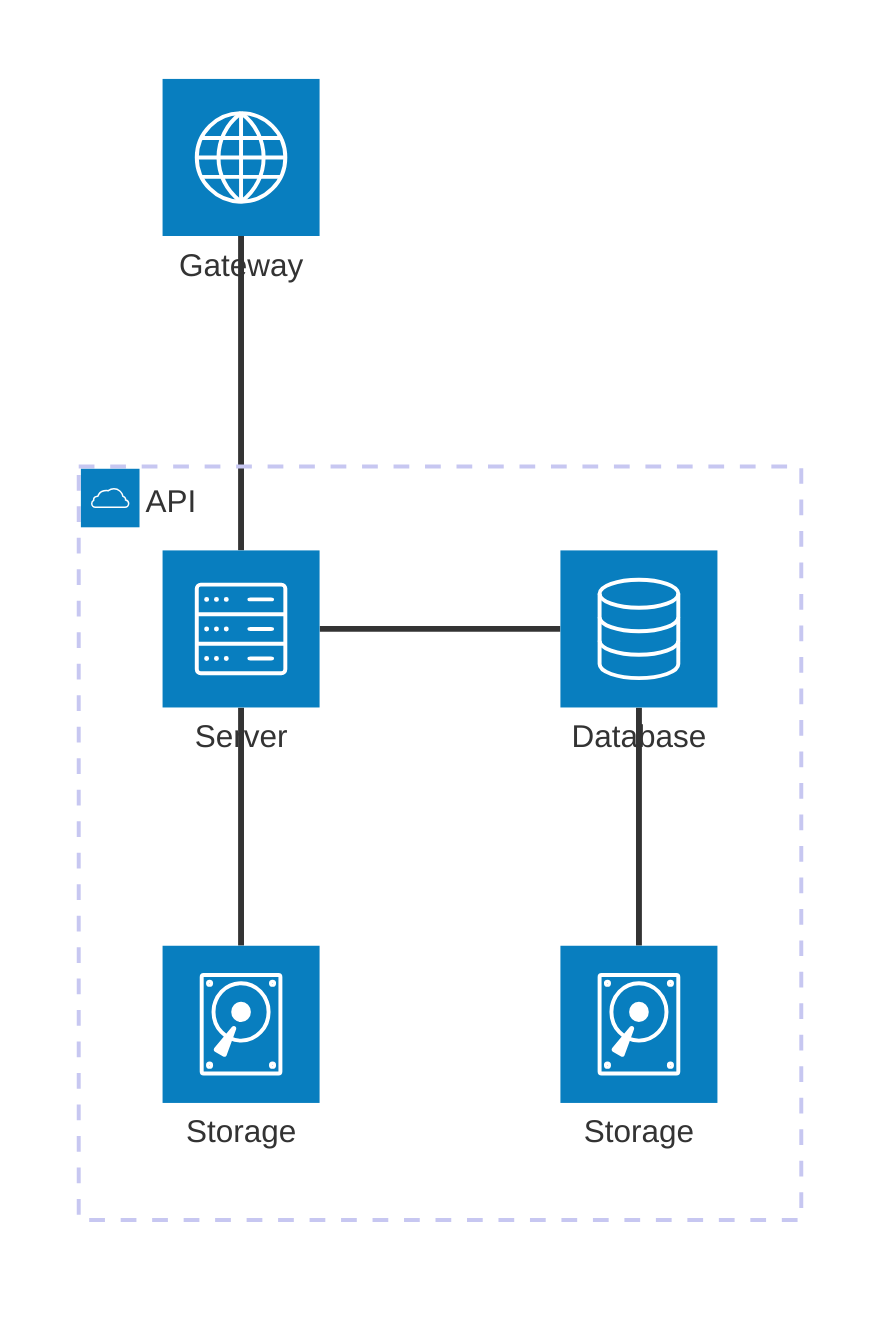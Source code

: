 architecture-beta
        group api(cloud)[API]

        service db(database)[Database] in api
        service disk1(disk)[Storage] in api
        service disk2(disk)[Storage] in api
        service server(server)[Server] in api
        service gateway(internet)[Gateway] 

        db:L -- R:server
        disk1:T -- B:server
        disk2:T -- B:db
        server:T -- B:gateway